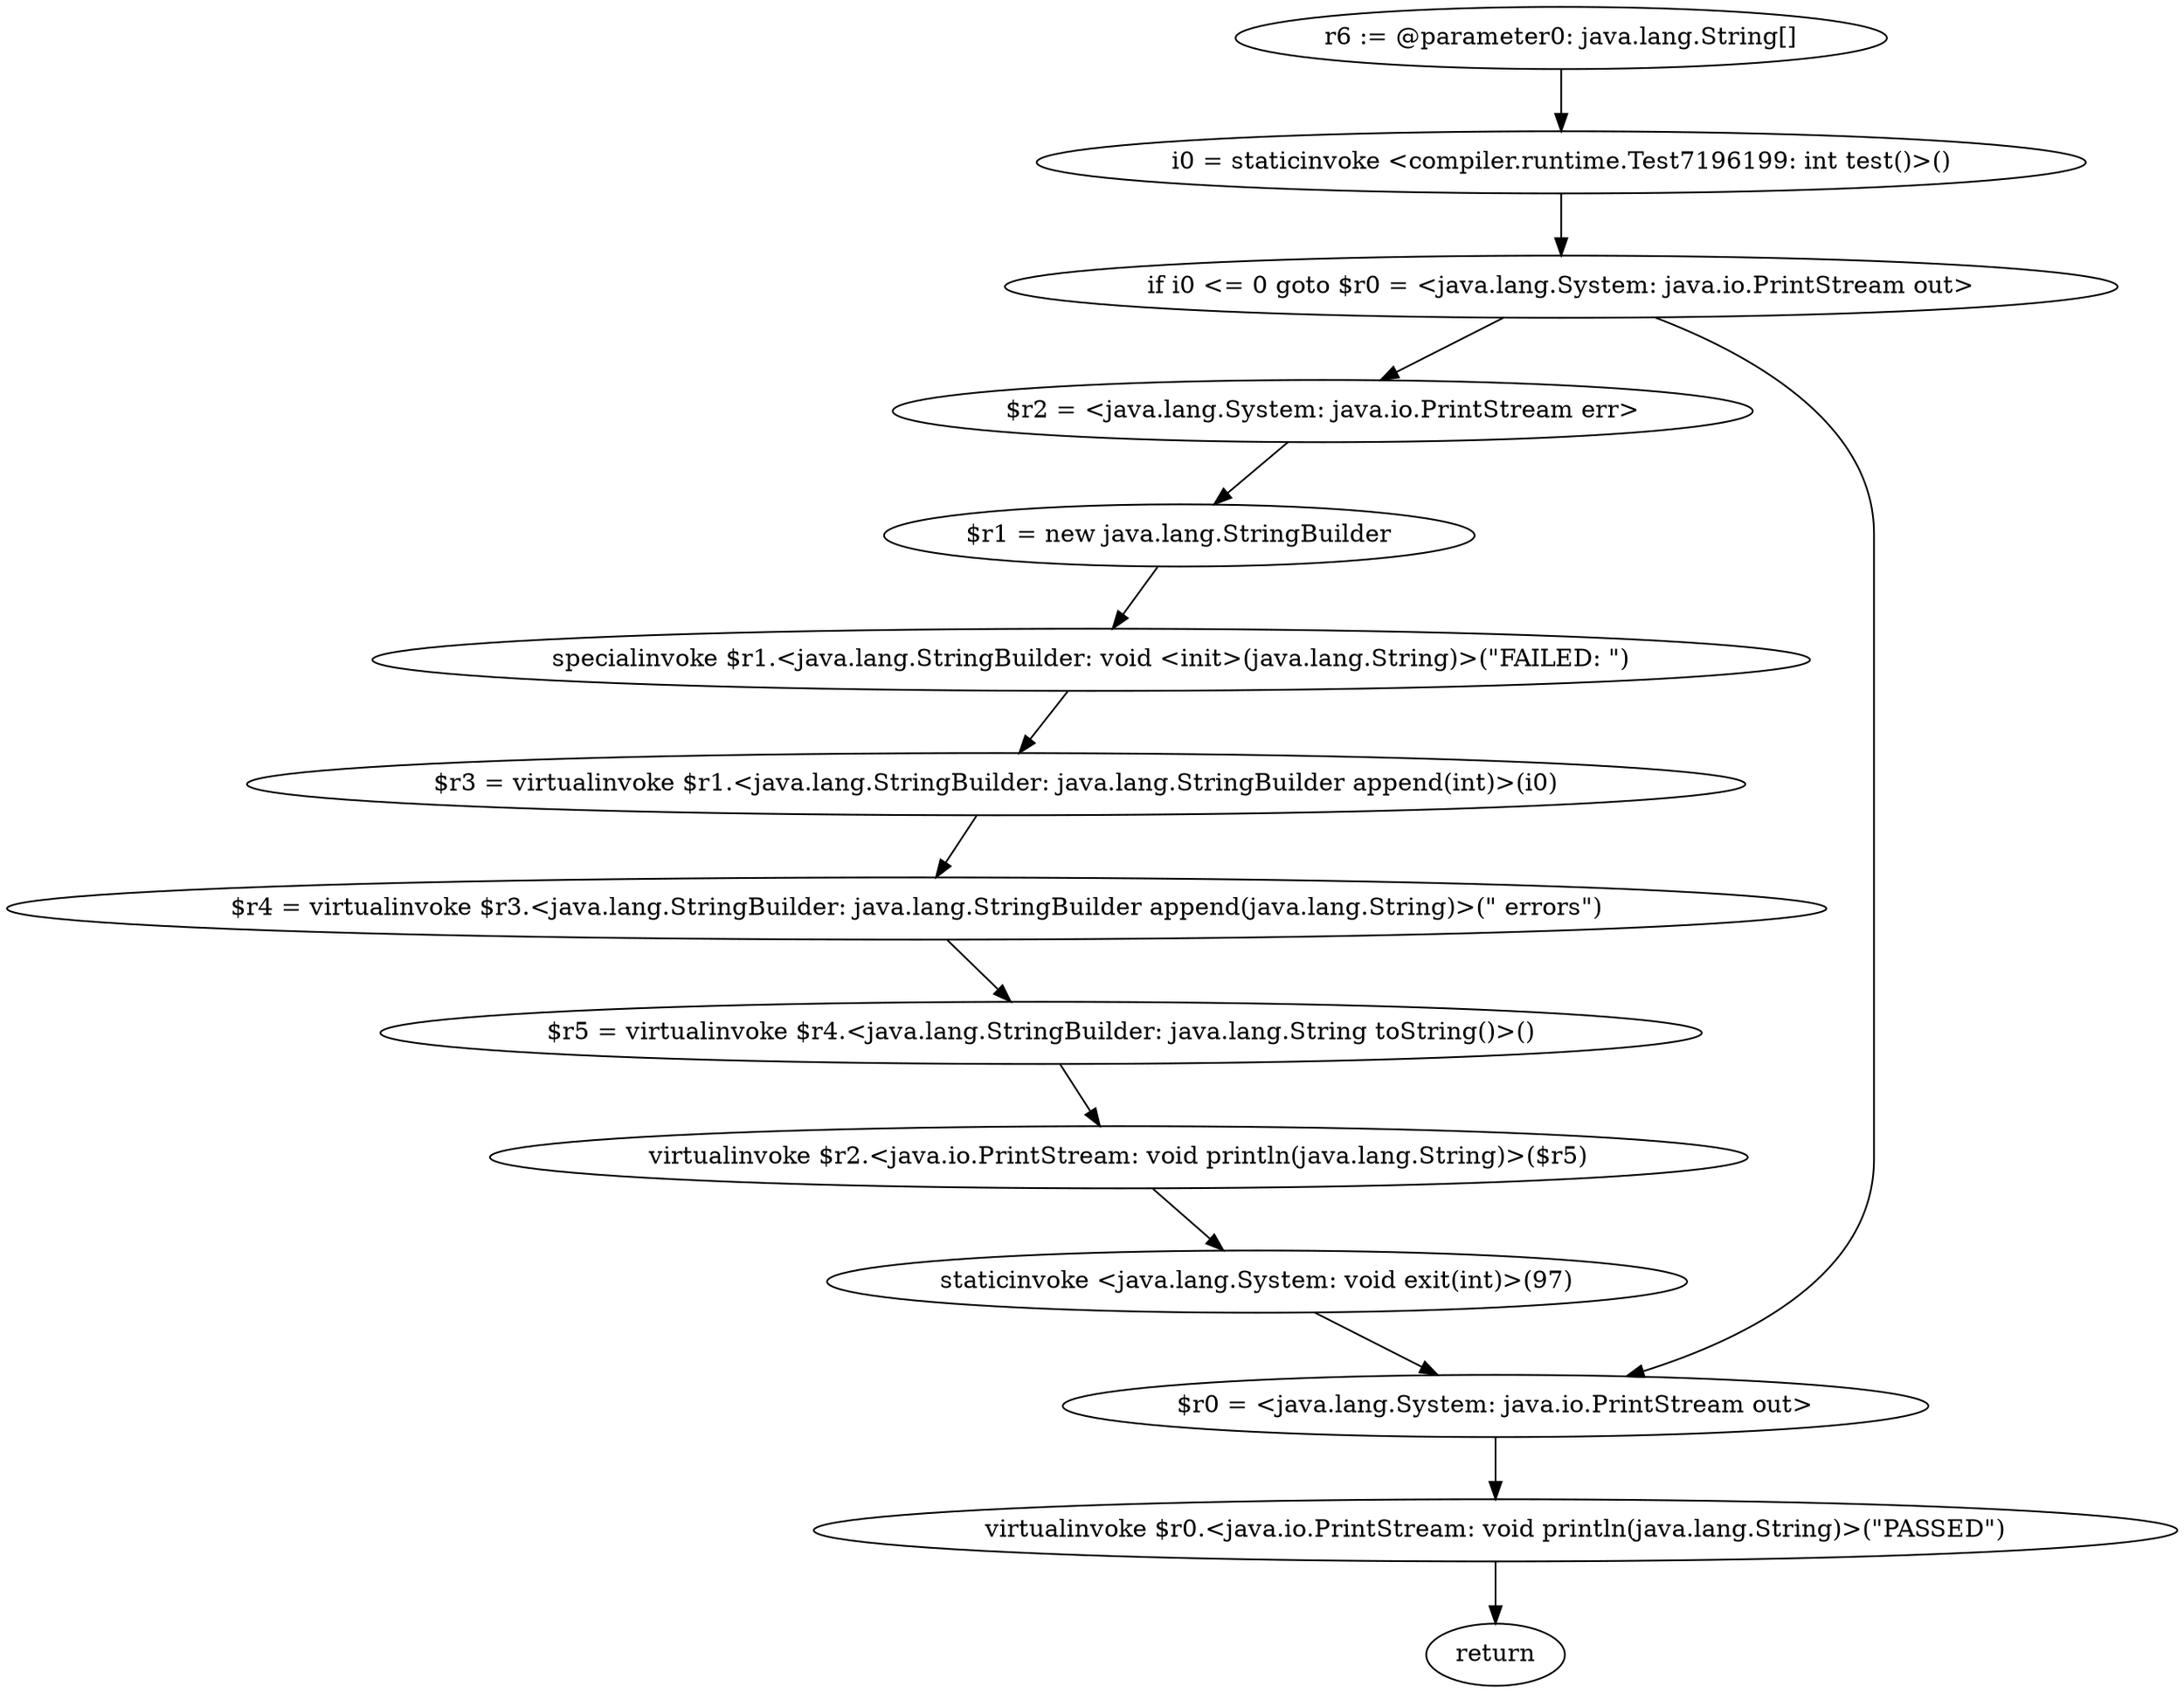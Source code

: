 digraph "unitGraph" {
    "r6 := @parameter0: java.lang.String[]"
    "i0 = staticinvoke <compiler.runtime.Test7196199: int test()>()"
    "if i0 <= 0 goto $r0 = <java.lang.System: java.io.PrintStream out>"
    "$r2 = <java.lang.System: java.io.PrintStream err>"
    "$r1 = new java.lang.StringBuilder"
    "specialinvoke $r1.<java.lang.StringBuilder: void <init>(java.lang.String)>(\"FAILED: \")"
    "$r3 = virtualinvoke $r1.<java.lang.StringBuilder: java.lang.StringBuilder append(int)>(i0)"
    "$r4 = virtualinvoke $r3.<java.lang.StringBuilder: java.lang.StringBuilder append(java.lang.String)>(\" errors\")"
    "$r5 = virtualinvoke $r4.<java.lang.StringBuilder: java.lang.String toString()>()"
    "virtualinvoke $r2.<java.io.PrintStream: void println(java.lang.String)>($r5)"
    "staticinvoke <java.lang.System: void exit(int)>(97)"
    "$r0 = <java.lang.System: java.io.PrintStream out>"
    "virtualinvoke $r0.<java.io.PrintStream: void println(java.lang.String)>(\"PASSED\")"
    "return"
    "r6 := @parameter0: java.lang.String[]"->"i0 = staticinvoke <compiler.runtime.Test7196199: int test()>()";
    "i0 = staticinvoke <compiler.runtime.Test7196199: int test()>()"->"if i0 <= 0 goto $r0 = <java.lang.System: java.io.PrintStream out>";
    "if i0 <= 0 goto $r0 = <java.lang.System: java.io.PrintStream out>"->"$r2 = <java.lang.System: java.io.PrintStream err>";
    "if i0 <= 0 goto $r0 = <java.lang.System: java.io.PrintStream out>"->"$r0 = <java.lang.System: java.io.PrintStream out>";
    "$r2 = <java.lang.System: java.io.PrintStream err>"->"$r1 = new java.lang.StringBuilder";
    "$r1 = new java.lang.StringBuilder"->"specialinvoke $r1.<java.lang.StringBuilder: void <init>(java.lang.String)>(\"FAILED: \")";
    "specialinvoke $r1.<java.lang.StringBuilder: void <init>(java.lang.String)>(\"FAILED: \")"->"$r3 = virtualinvoke $r1.<java.lang.StringBuilder: java.lang.StringBuilder append(int)>(i0)";
    "$r3 = virtualinvoke $r1.<java.lang.StringBuilder: java.lang.StringBuilder append(int)>(i0)"->"$r4 = virtualinvoke $r3.<java.lang.StringBuilder: java.lang.StringBuilder append(java.lang.String)>(\" errors\")";
    "$r4 = virtualinvoke $r3.<java.lang.StringBuilder: java.lang.StringBuilder append(java.lang.String)>(\" errors\")"->"$r5 = virtualinvoke $r4.<java.lang.StringBuilder: java.lang.String toString()>()";
    "$r5 = virtualinvoke $r4.<java.lang.StringBuilder: java.lang.String toString()>()"->"virtualinvoke $r2.<java.io.PrintStream: void println(java.lang.String)>($r5)";
    "virtualinvoke $r2.<java.io.PrintStream: void println(java.lang.String)>($r5)"->"staticinvoke <java.lang.System: void exit(int)>(97)";
    "staticinvoke <java.lang.System: void exit(int)>(97)"->"$r0 = <java.lang.System: java.io.PrintStream out>";
    "$r0 = <java.lang.System: java.io.PrintStream out>"->"virtualinvoke $r0.<java.io.PrintStream: void println(java.lang.String)>(\"PASSED\")";
    "virtualinvoke $r0.<java.io.PrintStream: void println(java.lang.String)>(\"PASSED\")"->"return";
}
